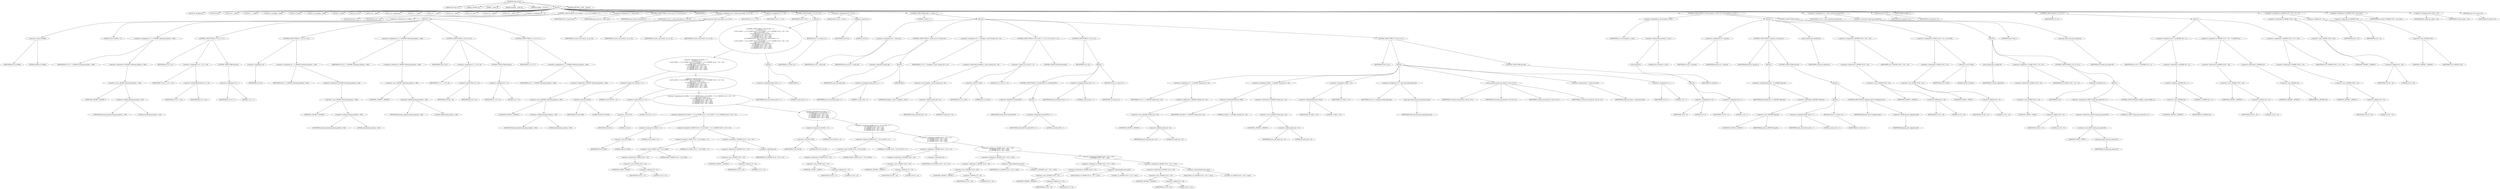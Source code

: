 digraph cache_insert {  
"1000118" [label = "(METHOD,cache_insert)" ]
"1000119" [label = "(PARAM,const char *a1)" ]
"1000120" [label = "(PARAM,_DWORD *a2)" ]
"1000121" [label = "(PARAM,__int64 a3)" ]
"1000122" [label = "(PARAM,unsigned __int64 a4)" ]
"1000123" [label = "(PARAM,unsigned __int16 a5)" ]
"1000124" [label = "(BLOCK,,)" ]
"1000125" [label = "(LOCAL,v8: unsigned int)" ]
"1000126" [label = "(LOCAL,v9: int)" ]
"1000127" [label = "(LOCAL,v10: __int64)" ]
"1000128" [label = "(LOCAL,v11: __int64)" ]
"1000129" [label = "(LOCAL,v13: unsigned __int64)" ]
"1000130" [label = "(LOCAL,v14: bool)" ]
"1000131" [label = "(LOCAL,v16: unsigned __int64)" ]
"1000132" [label = "(LOCAL,v17: bool)" ]
"1000133" [label = "(LOCAL,v19: int)" ]
"1000134" [label = "(LOCAL,v20: __int64)" ]
"1000135" [label = "(LOCAL,v21: unsigned int)" ]
"1000136" [label = "(LOCAL,v22: __int64)" ]
"1000137" [label = "(LOCAL,v23: __int64)" ]
"1000138" [label = "(LOCAL,v24: __int64)" ]
"1000139" [label = "(LOCAL,v25: char *)" ]
"1000140" [label = "(LOCAL,v26: __int64)" ]
"1000141" [label = "(LOCAL,v28: __int64 [ 2 ])" ]
"1000142" [label = "(<operator>.assignment,v8 = a5)" ]
"1000143" [label = "(IDENTIFIER,v8,v8 = a5)" ]
"1000144" [label = "(IDENTIFIER,a5,v8 = a5)" ]
"1000145" [label = "(CONTROL_STRUCTURE,if ( (a5 & 0x980) != 0 ),if ( (a5 & 0x980) != 0 ))" ]
"1000146" [label = "(<operator>.notEquals,(a5 & 0x980) != 0)" ]
"1000147" [label = "(<operator>.and,a5 & 0x980)" ]
"1000148" [label = "(IDENTIFIER,a5,a5 & 0x980)" ]
"1000149" [label = "(LITERAL,0x980,a5 & 0x980)" ]
"1000150" [label = "(LITERAL,0,(a5 & 0x980) != 0)" ]
"1000151" [label = "(BLOCK,,)" ]
"1000152" [label = "(<operator>.assignment,v13 = *(_QWORD *)(dnsmasq_daemon + 456))" ]
"1000153" [label = "(IDENTIFIER,v13,v13 = *(_QWORD *)(dnsmasq_daemon + 456))" ]
"1000154" [label = "(<operator>.indirection,*(_QWORD *)(dnsmasq_daemon + 456))" ]
"1000155" [label = "(<operator>.cast,(_QWORD *)(dnsmasq_daemon + 456))" ]
"1000156" [label = "(UNKNOWN,_QWORD *,_QWORD *)" ]
"1000157" [label = "(<operator>.addition,dnsmasq_daemon + 456)" ]
"1000158" [label = "(IDENTIFIER,dnsmasq_daemon,dnsmasq_daemon + 456)" ]
"1000159" [label = "(LITERAL,456,dnsmasq_daemon + 456)" ]
"1000160" [label = "(CONTROL_STRUCTURE,if ( v13 ),if ( v13 ))" ]
"1000161" [label = "(IDENTIFIER,v13,if ( v13 ))" ]
"1000162" [label = "(<operator>.assignment,v14 = v13 >= a4)" ]
"1000163" [label = "(IDENTIFIER,v14,v14 = v13 >= a4)" ]
"1000164" [label = "(<operator>.greaterEqualsThan,v13 >= a4)" ]
"1000165" [label = "(IDENTIFIER,v13,v13 >= a4)" ]
"1000166" [label = "(IDENTIFIER,a4,v13 >= a4)" ]
"1000167" [label = "(CONTROL_STRUCTURE,else,else)" ]
"1000168" [label = "(<operator>.assignment,v14 = 1)" ]
"1000169" [label = "(IDENTIFIER,v14,v14 = 1)" ]
"1000170" [label = "(LITERAL,1,v14 = 1)" ]
"1000171" [label = "(CONTROL_STRUCTURE,if ( !v14 ),if ( !v14 ))" ]
"1000172" [label = "(<operator>.logicalNot,!v14)" ]
"1000173" [label = "(IDENTIFIER,v14,!v14)" ]
"1000174" [label = "(<operator>.assignment,a4 = *(_QWORD *)(dnsmasq_daemon + 456))" ]
"1000175" [label = "(IDENTIFIER,a4,a4 = *(_QWORD *)(dnsmasq_daemon + 456))" ]
"1000176" [label = "(<operator>.indirection,*(_QWORD *)(dnsmasq_daemon + 456))" ]
"1000177" [label = "(<operator>.cast,(_QWORD *)(dnsmasq_daemon + 456))" ]
"1000178" [label = "(UNKNOWN,_QWORD *,_QWORD *)" ]
"1000179" [label = "(<operator>.addition,dnsmasq_daemon + 456)" ]
"1000180" [label = "(IDENTIFIER,dnsmasq_daemon,dnsmasq_daemon + 456)" ]
"1000181" [label = "(LITERAL,456,dnsmasq_daemon + 456)" ]
"1000182" [label = "(<operator>.assignment,v16 = *(_QWORD *)(dnsmasq_daemon + 448))" ]
"1000183" [label = "(IDENTIFIER,v16,v16 = *(_QWORD *)(dnsmasq_daemon + 448))" ]
"1000184" [label = "(<operator>.indirection,*(_QWORD *)(dnsmasq_daemon + 448))" ]
"1000185" [label = "(<operator>.cast,(_QWORD *)(dnsmasq_daemon + 448))" ]
"1000186" [label = "(UNKNOWN,_QWORD *,_QWORD *)" ]
"1000187" [label = "(<operator>.addition,dnsmasq_daemon + 448)" ]
"1000188" [label = "(IDENTIFIER,dnsmasq_daemon,dnsmasq_daemon + 448)" ]
"1000189" [label = "(LITERAL,448,dnsmasq_daemon + 448)" ]
"1000190" [label = "(CONTROL_STRUCTURE,if ( v16 ),if ( v16 ))" ]
"1000191" [label = "(IDENTIFIER,v16,if ( v16 ))" ]
"1000192" [label = "(<operator>.assignment,v17 = v16 > a4)" ]
"1000193" [label = "(IDENTIFIER,v17,v17 = v16 > a4)" ]
"1000194" [label = "(<operator>.greaterThan,v16 > a4)" ]
"1000195" [label = "(IDENTIFIER,v16,v16 > a4)" ]
"1000196" [label = "(IDENTIFIER,a4,v16 > a4)" ]
"1000197" [label = "(CONTROL_STRUCTURE,else,else)" ]
"1000198" [label = "(<operator>.assignment,v17 = 0)" ]
"1000199" [label = "(IDENTIFIER,v17,v17 = 0)" ]
"1000200" [label = "(LITERAL,0,v17 = 0)" ]
"1000201" [label = "(CONTROL_STRUCTURE,if ( v17 ),if ( v17 ))" ]
"1000202" [label = "(IDENTIFIER,v17,if ( v17 ))" ]
"1000203" [label = "(<operator>.assignment,a4 = *(_QWORD *)(dnsmasq_daemon + 448))" ]
"1000204" [label = "(IDENTIFIER,a4,a4 = *(_QWORD *)(dnsmasq_daemon + 448))" ]
"1000205" [label = "(<operator>.indirection,*(_QWORD *)(dnsmasq_daemon + 448))" ]
"1000206" [label = "(<operator>.cast,(_QWORD *)(dnsmasq_daemon + 448))" ]
"1000207" [label = "(UNKNOWN,_QWORD *,_QWORD *)" ]
"1000208" [label = "(<operator>.addition,dnsmasq_daemon + 448)" ]
"1000209" [label = "(IDENTIFIER,dnsmasq_daemon,dnsmasq_daemon + 448)" ]
"1000210" [label = "(LITERAL,448,dnsmasq_daemon + 448)" ]
"1000211" [label = "(<operator>.assignment,v9 = insert_error)" ]
"1000212" [label = "(IDENTIFIER,v9,v9 = insert_error)" ]
"1000213" [label = "(IDENTIFIER,insert_error,v9 = insert_error)" ]
"1000214" [label = "(CONTROL_STRUCTURE,if ( insert_error ),if ( insert_error ))" ]
"1000215" [label = "(IDENTIFIER,insert_error,if ( insert_error ))" ]
"1000216" [label = "(IDENTIFIER,L,)" ]
"1000217" [label = "(<operator>.assignment,v10 = cache_scan_free(a1, a2, a3, v8))" ]
"1000218" [label = "(IDENTIFIER,v10,v10 = cache_scan_free(a1, a2, a3, v8))" ]
"1000219" [label = "(cache_scan_free,cache_scan_free(a1, a2, a3, v8))" ]
"1000220" [label = "(IDENTIFIER,a1,cache_scan_free(a1, a2, a3, v8))" ]
"1000221" [label = "(IDENTIFIER,a2,cache_scan_free(a1, a2, a3, v8))" ]
"1000222" [label = "(IDENTIFIER,a3,cache_scan_free(a1, a2, a3, v8))" ]
"1000223" [label = "(IDENTIFIER,v8,cache_scan_free(a1, a2, a3, v8))" ]
"1000224" [label = "(<operator>.assignment,v11 = v10)" ]
"1000225" [label = "(IDENTIFIER,v11,v11 = v10)" ]
"1000226" [label = "(IDENTIFIER,v10,v11 = v10)" ]
"1000227" [label = "(CONTROL_STRUCTURE,if ( v10 ),if ( v10 ))" ]
"1000228" [label = "(IDENTIFIER,v10,if ( v10 ))" ]
"1000229" [label = "(BLOCK,,)" ]
"1000230" [label = "(CONTROL_STRUCTURE,if ( (v8 & 0x180) == 0\n      || (v8 & 8) == 0\n      || ((v8 & 0x80) == 0 || (*(_WORD *)(v10 + 52) & 0x80) == 0 || *(_DWORD *)(v10 + 24) != *a2)\n      && ((v8 & 0x100) == 0\n       || (*(_WORD *)(v10 + 52) & 0x100) == 0\n       || *(_DWORD *)(v10 + 24) != *a2\n       || *(_DWORD *)(v10 + 28) != a2[1]\n       || *(_DWORD *)(v10 + 32) != a2[2]\n       || *(_DWORD *)(v10 + 36) != a2[3]) ),if ( (v8 & 0x180) == 0\n      || (v8 & 8) == 0\n      || ((v8 & 0x80) == 0 || (*(_WORD *)(v10 + 52) & 0x80) == 0 || *(_DWORD *)(v10 + 24) != *a2)\n      && ((v8 & 0x100) == 0\n       || (*(_WORD *)(v10 + 52) & 0x100) == 0\n       || *(_DWORD *)(v10 + 24) != *a2\n       || *(_DWORD *)(v10 + 28) != a2[1]\n       || *(_DWORD *)(v10 + 32) != a2[2]\n       || *(_DWORD *)(v10 + 36) != a2[3]) ))" ]
"1000231" [label = "(<operator>.logicalOr,(v8 & 0x180) == 0\n      || (v8 & 8) == 0\n      || ((v8 & 0x80) == 0 || (*(_WORD *)(v10 + 52) & 0x80) == 0 || *(_DWORD *)(v10 + 24) != *a2)\n      && ((v8 & 0x100) == 0\n       || (*(_WORD *)(v10 + 52) & 0x100) == 0\n       || *(_DWORD *)(v10 + 24) != *a2\n       || *(_DWORD *)(v10 + 28) != a2[1]\n       || *(_DWORD *)(v10 + 32) != a2[2]\n       || *(_DWORD *)(v10 + 36) != a2[3]))" ]
"1000232" [label = "(<operator>.equals,(v8 & 0x180) == 0)" ]
"1000233" [label = "(<operator>.and,v8 & 0x180)" ]
"1000234" [label = "(IDENTIFIER,v8,v8 & 0x180)" ]
"1000235" [label = "(LITERAL,0x180,v8 & 0x180)" ]
"1000236" [label = "(LITERAL,0,(v8 & 0x180) == 0)" ]
"1000237" [label = "(<operator>.logicalOr,(v8 & 8) == 0\n      || ((v8 & 0x80) == 0 || (*(_WORD *)(v10 + 52) & 0x80) == 0 || *(_DWORD *)(v10 + 24) != *a2)\n      && ((v8 & 0x100) == 0\n       || (*(_WORD *)(v10 + 52) & 0x100) == 0\n       || *(_DWORD *)(v10 + 24) != *a2\n       || *(_DWORD *)(v10 + 28) != a2[1]\n       || *(_DWORD *)(v10 + 32) != a2[2]\n       || *(_DWORD *)(v10 + 36) != a2[3]))" ]
"1000238" [label = "(<operator>.equals,(v8 & 8) == 0)" ]
"1000239" [label = "(<operator>.and,v8 & 8)" ]
"1000240" [label = "(IDENTIFIER,v8,v8 & 8)" ]
"1000241" [label = "(LITERAL,8,v8 & 8)" ]
"1000242" [label = "(LITERAL,0,(v8 & 8) == 0)" ]
"1000243" [label = "(<operator>.logicalAnd,((v8 & 0x80) == 0 || (*(_WORD *)(v10 + 52) & 0x80) == 0 || *(_DWORD *)(v10 + 24) != *a2)\n      && ((v8 & 0x100) == 0\n       || (*(_WORD *)(v10 + 52) & 0x100) == 0\n       || *(_DWORD *)(v10 + 24) != *a2\n       || *(_DWORD *)(v10 + 28) != a2[1]\n       || *(_DWORD *)(v10 + 32) != a2[2]\n       || *(_DWORD *)(v10 + 36) != a2[3]))" ]
"1000244" [label = "(<operator>.logicalOr,(v8 & 0x80) == 0 || (*(_WORD *)(v10 + 52) & 0x80) == 0 || *(_DWORD *)(v10 + 24) != *a2)" ]
"1000245" [label = "(<operator>.equals,(v8 & 0x80) == 0)" ]
"1000246" [label = "(<operator>.and,v8 & 0x80)" ]
"1000247" [label = "(IDENTIFIER,v8,v8 & 0x80)" ]
"1000248" [label = "(LITERAL,0x80,v8 & 0x80)" ]
"1000249" [label = "(LITERAL,0,(v8 & 0x80) == 0)" ]
"1000250" [label = "(<operator>.logicalOr,(*(_WORD *)(v10 + 52) & 0x80) == 0 || *(_DWORD *)(v10 + 24) != *a2)" ]
"1000251" [label = "(<operator>.equals,(*(_WORD *)(v10 + 52) & 0x80) == 0)" ]
"1000252" [label = "(<operator>.and,*(_WORD *)(v10 + 52) & 0x80)" ]
"1000253" [label = "(<operator>.indirection,*(_WORD *)(v10 + 52))" ]
"1000254" [label = "(<operator>.cast,(_WORD *)(v10 + 52))" ]
"1000255" [label = "(UNKNOWN,_WORD *,_WORD *)" ]
"1000256" [label = "(<operator>.addition,v10 + 52)" ]
"1000257" [label = "(IDENTIFIER,v10,v10 + 52)" ]
"1000258" [label = "(LITERAL,52,v10 + 52)" ]
"1000259" [label = "(LITERAL,0x80,*(_WORD *)(v10 + 52) & 0x80)" ]
"1000260" [label = "(LITERAL,0,(*(_WORD *)(v10 + 52) & 0x80) == 0)" ]
"1000261" [label = "(<operator>.notEquals,*(_DWORD *)(v10 + 24) != *a2)" ]
"1000262" [label = "(<operator>.indirection,*(_DWORD *)(v10 + 24))" ]
"1000263" [label = "(<operator>.cast,(_DWORD *)(v10 + 24))" ]
"1000264" [label = "(UNKNOWN,_DWORD *,_DWORD *)" ]
"1000265" [label = "(<operator>.addition,v10 + 24)" ]
"1000266" [label = "(IDENTIFIER,v10,v10 + 24)" ]
"1000267" [label = "(LITERAL,24,v10 + 24)" ]
"1000268" [label = "(<operator>.indirection,*a2)" ]
"1000269" [label = "(IDENTIFIER,a2,*(_DWORD *)(v10 + 24) != *a2)" ]
"1000270" [label = "(<operator>.logicalOr,(v8 & 0x100) == 0\n       || (*(_WORD *)(v10 + 52) & 0x100) == 0\n       || *(_DWORD *)(v10 + 24) != *a2\n       || *(_DWORD *)(v10 + 28) != a2[1]\n       || *(_DWORD *)(v10 + 32) != a2[2]\n       || *(_DWORD *)(v10 + 36) != a2[3])" ]
"1000271" [label = "(<operator>.equals,(v8 & 0x100) == 0)" ]
"1000272" [label = "(<operator>.and,v8 & 0x100)" ]
"1000273" [label = "(IDENTIFIER,v8,v8 & 0x100)" ]
"1000274" [label = "(LITERAL,0x100,v8 & 0x100)" ]
"1000275" [label = "(LITERAL,0,(v8 & 0x100) == 0)" ]
"1000276" [label = "(<operator>.logicalOr,(*(_WORD *)(v10 + 52) & 0x100) == 0\n       || *(_DWORD *)(v10 + 24) != *a2\n       || *(_DWORD *)(v10 + 28) != a2[1]\n       || *(_DWORD *)(v10 + 32) != a2[2]\n       || *(_DWORD *)(v10 + 36) != a2[3])" ]
"1000277" [label = "(<operator>.equals,(*(_WORD *)(v10 + 52) & 0x100) == 0)" ]
"1000278" [label = "(<operator>.and,*(_WORD *)(v10 + 52) & 0x100)" ]
"1000279" [label = "(<operator>.indirection,*(_WORD *)(v10 + 52))" ]
"1000280" [label = "(<operator>.cast,(_WORD *)(v10 + 52))" ]
"1000281" [label = "(UNKNOWN,_WORD *,_WORD *)" ]
"1000282" [label = "(<operator>.addition,v10 + 52)" ]
"1000283" [label = "(IDENTIFIER,v10,v10 + 52)" ]
"1000284" [label = "(LITERAL,52,v10 + 52)" ]
"1000285" [label = "(LITERAL,0x100,*(_WORD *)(v10 + 52) & 0x100)" ]
"1000286" [label = "(LITERAL,0,(*(_WORD *)(v10 + 52) & 0x100) == 0)" ]
"1000287" [label = "(<operator>.logicalOr,*(_DWORD *)(v10 + 24) != *a2\n       || *(_DWORD *)(v10 + 28) != a2[1]\n       || *(_DWORD *)(v10 + 32) != a2[2]\n       || *(_DWORD *)(v10 + 36) != a2[3])" ]
"1000288" [label = "(<operator>.notEquals,*(_DWORD *)(v10 + 24) != *a2)" ]
"1000289" [label = "(<operator>.indirection,*(_DWORD *)(v10 + 24))" ]
"1000290" [label = "(<operator>.cast,(_DWORD *)(v10 + 24))" ]
"1000291" [label = "(UNKNOWN,_DWORD *,_DWORD *)" ]
"1000292" [label = "(<operator>.addition,v10 + 24)" ]
"1000293" [label = "(IDENTIFIER,v10,v10 + 24)" ]
"1000294" [label = "(LITERAL,24,v10 + 24)" ]
"1000295" [label = "(<operator>.indirection,*a2)" ]
"1000296" [label = "(IDENTIFIER,a2,*(_DWORD *)(v10 + 24) != *a2)" ]
"1000297" [label = "(<operator>.logicalOr,*(_DWORD *)(v10 + 28) != a2[1]\n       || *(_DWORD *)(v10 + 32) != a2[2]\n       || *(_DWORD *)(v10 + 36) != a2[3])" ]
"1000298" [label = "(<operator>.notEquals,*(_DWORD *)(v10 + 28) != a2[1])" ]
"1000299" [label = "(<operator>.indirection,*(_DWORD *)(v10 + 28))" ]
"1000300" [label = "(<operator>.cast,(_DWORD *)(v10 + 28))" ]
"1000301" [label = "(UNKNOWN,_DWORD *,_DWORD *)" ]
"1000302" [label = "(<operator>.addition,v10 + 28)" ]
"1000303" [label = "(IDENTIFIER,v10,v10 + 28)" ]
"1000304" [label = "(LITERAL,28,v10 + 28)" ]
"1000305" [label = "(<operator>.indirectIndexAccess,a2[1])" ]
"1000306" [label = "(IDENTIFIER,a2,*(_DWORD *)(v10 + 28) != a2[1])" ]
"1000307" [label = "(LITERAL,1,*(_DWORD *)(v10 + 28) != a2[1])" ]
"1000308" [label = "(<operator>.logicalOr,*(_DWORD *)(v10 + 32) != a2[2]\n       || *(_DWORD *)(v10 + 36) != a2[3])" ]
"1000309" [label = "(<operator>.notEquals,*(_DWORD *)(v10 + 32) != a2[2])" ]
"1000310" [label = "(<operator>.indirection,*(_DWORD *)(v10 + 32))" ]
"1000311" [label = "(<operator>.cast,(_DWORD *)(v10 + 32))" ]
"1000312" [label = "(UNKNOWN,_DWORD *,_DWORD *)" ]
"1000313" [label = "(<operator>.addition,v10 + 32)" ]
"1000314" [label = "(IDENTIFIER,v10,v10 + 32)" ]
"1000315" [label = "(LITERAL,32,v10 + 32)" ]
"1000316" [label = "(<operator>.indirectIndexAccess,a2[2])" ]
"1000317" [label = "(IDENTIFIER,a2,*(_DWORD *)(v10 + 32) != a2[2])" ]
"1000318" [label = "(LITERAL,2,*(_DWORD *)(v10 + 32) != a2[2])" ]
"1000319" [label = "(<operator>.notEquals,*(_DWORD *)(v10 + 36) != a2[3])" ]
"1000320" [label = "(<operator>.indirection,*(_DWORD *)(v10 + 36))" ]
"1000321" [label = "(<operator>.cast,(_DWORD *)(v10 + 36))" ]
"1000322" [label = "(UNKNOWN,_DWORD *,_DWORD *)" ]
"1000323" [label = "(<operator>.addition,v10 + 36)" ]
"1000324" [label = "(IDENTIFIER,v10,v10 + 36)" ]
"1000325" [label = "(LITERAL,36,v10 + 36)" ]
"1000326" [label = "(<operator>.indirectIndexAccess,a2[3])" ]
"1000327" [label = "(IDENTIFIER,a2,*(_DWORD *)(v10 + 36) != a2[3])" ]
"1000328" [label = "(LITERAL,3,*(_DWORD *)(v10 + 36) != a2[3])" ]
"1000329" [label = "(BLOCK,,)" ]
"1000330" [label = "(<operator>.assignment,insert_error = 1)" ]
"1000331" [label = "(IDENTIFIER,insert_error,insert_error = 1)" ]
"1000332" [label = "(LITERAL,1,insert_error = 1)" ]
"1000333" [label = "(IDENTIFIER,L,)" ]
"1000334" [label = "(RETURN,return v11;,return v11;)" ]
"1000335" [label = "(IDENTIFIER,v11,return v11;)" ]
"1000336" [label = "(<operator>.assignment,v19 = v8 & 4)" ]
"1000337" [label = "(IDENTIFIER,v19,v19 = v8 & 4)" ]
"1000338" [label = "(<operator>.and,v8 & 4)" ]
"1000339" [label = "(IDENTIFIER,v8,v8 & 4)" ]
"1000340" [label = "(LITERAL,4,v8 & 4)" ]
"1000341" [label = "(CONTROL_STRUCTURE,while ( 1 ),while ( 1 ))" ]
"1000342" [label = "(LITERAL,1,while ( 1 ))" ]
"1000343" [label = "(BLOCK,,)" ]
"1000344" [label = "(<operator>.assignment,v20 = cache_tail)" ]
"1000345" [label = "(IDENTIFIER,v20,v20 = cache_tail)" ]
"1000346" [label = "(IDENTIFIER,cache_tail,v20 = cache_tail)" ]
"1000347" [label = "(CONTROL_STRUCTURE,if ( !cache_tail ),if ( !cache_tail ))" ]
"1000348" [label = "(<operator>.logicalNot,!cache_tail)" ]
"1000349" [label = "(IDENTIFIER,cache_tail,!cache_tail)" ]
"1000350" [label = "(BLOCK,,)" ]
"1000351" [label = "(<operator>.assignment,insert_error = 1)" ]
"1000352" [label = "(IDENTIFIER,insert_error,insert_error = 1)" ]
"1000353" [label = "(LITERAL,1,insert_error = 1)" ]
"1000354" [label = "(IDENTIFIER,L,)" ]
"1000355" [label = "(<operator>.assignment,v21 = *(unsigned __int16 *)(cache_tail + 52))" ]
"1000356" [label = "(IDENTIFIER,v21,v21 = *(unsigned __int16 *)(cache_tail + 52))" ]
"1000357" [label = "(<operator>.indirection,*(unsigned __int16 *)(cache_tail + 52))" ]
"1000358" [label = "(<operator>.cast,(unsigned __int16 *)(cache_tail + 52))" ]
"1000359" [label = "(UNKNOWN,unsigned __int16 *,unsigned __int16 *)" ]
"1000360" [label = "(<operator>.addition,cache_tail + 52)" ]
"1000361" [label = "(IDENTIFIER,cache_tail,cache_tail + 52)" ]
"1000362" [label = "(LITERAL,52,cache_tail + 52)" ]
"1000363" [label = "(CONTROL_STRUCTURE,if ( (v21 & 0xC) == 0 ),if ( (v21 & 0xC) == 0 ))" ]
"1000364" [label = "(<operator>.equals,(v21 & 0xC) == 0)" ]
"1000365" [label = "(<operator>.and,v21 & 0xC)" ]
"1000366" [label = "(IDENTIFIER,v21,v21 & 0xC)" ]
"1000367" [label = "(LITERAL,0xC,v21 & 0xC)" ]
"1000368" [label = "(LITERAL,0,(v21 & 0xC) == 0)" ]
"1000369" [label = "(CONTROL_STRUCTURE,break;,break;)" ]
"1000370" [label = "(CONTROL_STRUCTURE,if ( v9 ),if ( v9 ))" ]
"1000371" [label = "(IDENTIFIER,v9,if ( v9 ))" ]
"1000372" [label = "(BLOCK,,)" ]
"1000373" [label = "(CONTROL_STRUCTURE,if ( !warned_9978 ),if ( !warned_9978 ))" ]
"1000374" [label = "(<operator>.logicalNot,!warned_9978)" ]
"1000375" [label = "(IDENTIFIER,warned_9978,!warned_9978)" ]
"1000376" [label = "(BLOCK,,)" ]
"1000377" [label = "(<operator>.assignment,warned_9978 = 1)" ]
"1000378" [label = "(IDENTIFIER,warned_9978,warned_9978 = 1)" ]
"1000379" [label = "(LITERAL,1,warned_9978 = 1)" ]
"1000380" [label = "(<operator>.assignment,insert_error = 1)" ]
"1000381" [label = "(IDENTIFIER,insert_error,insert_error = 1)" ]
"1000382" [label = "(LITERAL,1,insert_error = 1)" ]
"1000383" [label = "(RETURN,return v11;,return v11;)" ]
"1000384" [label = "(IDENTIFIER,v11,return v11;)" ]
"1000385" [label = "(CONTROL_STRUCTURE,if ( v19 ),if ( v19 ))" ]
"1000386" [label = "(IDENTIFIER,v19,if ( v19 ))" ]
"1000387" [label = "(BLOCK,,)" ]
"1000388" [label = "(<operator>.assignment,v22 = *(_QWORD *)(cache_tail + 32))" ]
"1000389" [label = "(IDENTIFIER,v22,v22 = *(_QWORD *)(cache_tail + 32))" ]
"1000390" [label = "(<operator>.indirection,*(_QWORD *)(cache_tail + 32))" ]
"1000391" [label = "(<operator>.cast,(_QWORD *)(cache_tail + 32))" ]
"1000392" [label = "(UNKNOWN,_QWORD *,_QWORD *)" ]
"1000393" [label = "(<operator>.addition,cache_tail + 32)" ]
"1000394" [label = "(IDENTIFIER,cache_tail,cache_tail + 32)" ]
"1000395" [label = "(LITERAL,32,cache_tail + 32)" ]
"1000396" [label = "(<operator>.assignment,v28[0] = *(_QWORD *)(cache_tail + 24))" ]
"1000397" [label = "(<operator>.indirectIndexAccess,v28[0])" ]
"1000398" [label = "(IDENTIFIER,v28,v28[0] = *(_QWORD *)(cache_tail + 24))" ]
"1000399" [label = "(LITERAL,0,v28[0] = *(_QWORD *)(cache_tail + 24))" ]
"1000400" [label = "(<operator>.indirection,*(_QWORD *)(cache_tail + 24))" ]
"1000401" [label = "(<operator>.cast,(_QWORD *)(cache_tail + 24))" ]
"1000402" [label = "(UNKNOWN,_QWORD *,_QWORD *)" ]
"1000403" [label = "(<operator>.addition,cache_tail + 24)" ]
"1000404" [label = "(IDENTIFIER,cache_tail,cache_tail + 24)" ]
"1000405" [label = "(LITERAL,24,cache_tail + 24)" ]
"1000406" [label = "(<operator>.assignment,v28[1] = v22)" ]
"1000407" [label = "(<operator>.indirectIndexAccess,v28[1])" ]
"1000408" [label = "(IDENTIFIER,v28,v28[1] = v22)" ]
"1000409" [label = "(LITERAL,1,v28[1] = v22)" ]
"1000410" [label = "(IDENTIFIER,v22,v28[1] = v22)" ]
"1000411" [label = "(<operator>.assignment,v23 = cache_get_name(cache_tail))" ]
"1000412" [label = "(IDENTIFIER,v23,v23 = cache_get_name(cache_tail))" ]
"1000413" [label = "(cache_get_name,cache_get_name(cache_tail))" ]
"1000414" [label = "(IDENTIFIER,cache_tail,cache_get_name(cache_tail))" ]
"1000415" [label = "(cache_scan_free,cache_scan_free(v23, v28, a3, v21))" ]
"1000416" [label = "(IDENTIFIER,v23,cache_scan_free(v23, v28, a3, v21))" ]
"1000417" [label = "(IDENTIFIER,v28,cache_scan_free(v23, v28, a3, v21))" ]
"1000418" [label = "(IDENTIFIER,a3,cache_scan_free(v23, v28, a3, v21))" ]
"1000419" [label = "(IDENTIFIER,v21,cache_scan_free(v23, v28, a3, v21))" ]
"1000420" [label = "(<operator>.preIncrement,++cache_live_freed)" ]
"1000421" [label = "(IDENTIFIER,cache_live_freed,++cache_live_freed)" ]
"1000422" [label = "(<operator>.assignment,v9 = 1)" ]
"1000423" [label = "(IDENTIFIER,v9,v9 = 1)" ]
"1000424" [label = "(LITERAL,1,v9 = 1)" ]
"1000425" [label = "(CONTROL_STRUCTURE,else,else)" ]
"1000426" [label = "(BLOCK,,)" ]
"1000427" [label = "(<operator>.assignment,v9 = 0)" ]
"1000428" [label = "(IDENTIFIER,v9,v9 = 0)" ]
"1000429" [label = "(LITERAL,0,v9 = 0)" ]
"1000430" [label = "(<operator>.assignment,v19 = 1)" ]
"1000431" [label = "(IDENTIFIER,v19,v19 = 1)" ]
"1000432" [label = "(LITERAL,1,v19 = 1)" ]
"1000433" [label = "(CONTROL_STRUCTURE,if ( a1 && strlen(a1) > 0x31 ),if ( a1 && strlen(a1) > 0x31 ))" ]
"1000434" [label = "(<operator>.logicalAnd,a1 && strlen(a1) > 0x31)" ]
"1000435" [label = "(IDENTIFIER,a1,a1 && strlen(a1) > 0x31)" ]
"1000436" [label = "(<operator>.greaterThan,strlen(a1) > 0x31)" ]
"1000437" [label = "(strlen,strlen(a1))" ]
"1000438" [label = "(IDENTIFIER,a1,strlen(a1))" ]
"1000439" [label = "(LITERAL,0x31,strlen(a1) > 0x31)" ]
"1000440" [label = "(BLOCK,,)" ]
"1000441" [label = "(<operator>.assignment,v24 = big_free)" ]
"1000442" [label = "(IDENTIFIER,v24,v24 = big_free)" ]
"1000443" [label = "(IDENTIFIER,big_free,v24 = big_free)" ]
"1000444" [label = "(CONTROL_STRUCTURE,if ( big_free ),if ( big_free ))" ]
"1000445" [label = "(IDENTIFIER,big_free,if ( big_free ))" ]
"1000446" [label = "(BLOCK,,)" ]
"1000447" [label = "(<operator>.assignment,big_free = *(_QWORD *)big_free)" ]
"1000448" [label = "(IDENTIFIER,big_free,big_free = *(_QWORD *)big_free)" ]
"1000449" [label = "(<operator>.indirection,*(_QWORD *)big_free)" ]
"1000450" [label = "(<operator>.cast,(_QWORD *)big_free)" ]
"1000451" [label = "(UNKNOWN,_QWORD *,_QWORD *)" ]
"1000452" [label = "(IDENTIFIER,big_free,(_QWORD *)big_free)" ]
"1000453" [label = "(CONTROL_STRUCTURE,else,else)" ]
"1000454" [label = "(BLOCK,,)" ]
"1000455" [label = "(BLOCK,,)" ]
"1000456" [label = "(<operator>.assignment,insert_error = 1)" ]
"1000457" [label = "(IDENTIFIER,insert_error,insert_error = 1)" ]
"1000458" [label = "(LITERAL,1,insert_error = 1)" ]
"1000459" [label = "(RETURN,return v11;,return v11;)" ]
"1000460" [label = "(IDENTIFIER,v11,return v11;)" ]
"1000461" [label = "(CONTROL_STRUCTURE,if ( bignames_left ),if ( bignames_left ))" ]
"1000462" [label = "(IDENTIFIER,bignames_left,if ( bignames_left ))" ]
"1000463" [label = "(<operator>.preDecrement,--bignames_left)" ]
"1000464" [label = "(IDENTIFIER,bignames_left,--bignames_left)" ]
"1000465" [label = "(cache_unlink,cache_unlink(v20))" ]
"1000466" [label = "(IDENTIFIER,v20,cache_unlink(v20))" ]
"1000467" [label = "(<operator>.assignment,*(_QWORD *)(v20 + 56) = v24)" ]
"1000468" [label = "(<operator>.indirection,*(_QWORD *)(v20 + 56))" ]
"1000469" [label = "(<operator>.cast,(_QWORD *)(v20 + 56))" ]
"1000470" [label = "(UNKNOWN,_QWORD *,_QWORD *)" ]
"1000471" [label = "(<operator>.addition,v20 + 56)" ]
"1000472" [label = "(IDENTIFIER,v20,v20 + 56)" ]
"1000473" [label = "(LITERAL,56,v20 + 56)" ]
"1000474" [label = "(IDENTIFIER,v24,*(_QWORD *)(v20 + 56) = v24)" ]
"1000475" [label = "(<operator>.assignment,*(_WORD *)(v20 + 52) = v8 | 0x200)" ]
"1000476" [label = "(<operator>.indirection,*(_WORD *)(v20 + 52))" ]
"1000477" [label = "(<operator>.cast,(_WORD *)(v20 + 52))" ]
"1000478" [label = "(UNKNOWN,_WORD *,_WORD *)" ]
"1000479" [label = "(<operator>.addition,v20 + 52)" ]
"1000480" [label = "(IDENTIFIER,v20,v20 + 52)" ]
"1000481" [label = "(LITERAL,52,v20 + 52)" ]
"1000482" [label = "(<operator>.or,v8 | 0x200)" ]
"1000483" [label = "(IDENTIFIER,v8,v8 | 0x200)" ]
"1000484" [label = "(LITERAL,0x200,v8 | 0x200)" ]
"1000485" [label = "(CONTROL_STRUCTURE,else,else)" ]
"1000486" [label = "(BLOCK,,)" ]
"1000487" [label = "(cache_unlink,cache_unlink(v20))" ]
"1000488" [label = "(IDENTIFIER,v20,cache_unlink(v20))" ]
"1000489" [label = "(<operator>.assignment,*(_WORD *)(v20 + 52) = v8)" ]
"1000490" [label = "(<operator>.indirection,*(_WORD *)(v20 + 52))" ]
"1000491" [label = "(<operator>.cast,(_WORD *)(v20 + 52))" ]
"1000492" [label = "(UNKNOWN,_WORD *,_WORD *)" ]
"1000493" [label = "(<operator>.addition,v20 + 52)" ]
"1000494" [label = "(IDENTIFIER,v20,v20 + 52)" ]
"1000495" [label = "(LITERAL,52,v20 + 52)" ]
"1000496" [label = "(IDENTIFIER,v8,*(_WORD *)(v20 + 52) = v8)" ]
"1000497" [label = "(CONTROL_STRUCTURE,if ( !a1 ),if ( !a1 ))" ]
"1000498" [label = "(<operator>.logicalNot,!a1)" ]
"1000499" [label = "(IDENTIFIER,a1,!a1)" ]
"1000500" [label = "(BLOCK,,)" ]
"1000501" [label = "(<operator>.assignment,*(_BYTE *)cache_get_name(v20) = 0)" ]
"1000502" [label = "(<operator>.indirection,*(_BYTE *)cache_get_name(v20))" ]
"1000503" [label = "(<operator>.cast,(_BYTE *)cache_get_name(v20))" ]
"1000504" [label = "(UNKNOWN,_BYTE *,_BYTE *)" ]
"1000505" [label = "(cache_get_name,cache_get_name(v20))" ]
"1000506" [label = "(IDENTIFIER,v20,cache_get_name(v20))" ]
"1000507" [label = "(LITERAL,0,*(_BYTE *)cache_get_name(v20) = 0)" ]
"1000508" [label = "(CONTROL_STRUCTURE,goto LABEL_51;,goto LABEL_51;)" ]
"1000509" [label = "(<operator>.assignment,v25 = (char *)cache_get_name(v20))" ]
"1000510" [label = "(IDENTIFIER,v25,v25 = (char *)cache_get_name(v20))" ]
"1000511" [label = "(<operator>.cast,(char *)cache_get_name(v20))" ]
"1000512" [label = "(UNKNOWN,char *,char *)" ]
"1000513" [label = "(cache_get_name,cache_get_name(v20))" ]
"1000514" [label = "(IDENTIFIER,v20,cache_get_name(v20))" ]
"1000515" [label = "(strcpy,strcpy(v25, a1))" ]
"1000516" [label = "(IDENTIFIER,v25,strcpy(v25, a1))" ]
"1000517" [label = "(IDENTIFIER,a1,strcpy(v25, a1))" ]
"1000518" [label = "(JUMP_TARGET,LABEL_51)" ]
"1000519" [label = "(CONTROL_STRUCTURE,if ( a2 ),if ( a2 ))" ]
"1000520" [label = "(IDENTIFIER,a2,if ( a2 ))" ]
"1000521" [label = "(BLOCK,,)" ]
"1000522" [label = "(<operator>.assignment,v26 = *((_QWORD *)a2 + 1))" ]
"1000523" [label = "(IDENTIFIER,v26,v26 = *((_QWORD *)a2 + 1))" ]
"1000524" [label = "(<operator>.indirection,*((_QWORD *)a2 + 1))" ]
"1000525" [label = "(<operator>.addition,(_QWORD *)a2 + 1)" ]
"1000526" [label = "(<operator>.cast,(_QWORD *)a2)" ]
"1000527" [label = "(UNKNOWN,_QWORD *,_QWORD *)" ]
"1000528" [label = "(IDENTIFIER,a2,(_QWORD *)a2)" ]
"1000529" [label = "(LITERAL,1,(_QWORD *)a2 + 1)" ]
"1000530" [label = "(<operator>.assignment,*(_QWORD *)(v20 + 24) = *(_QWORD *)a2)" ]
"1000531" [label = "(<operator>.indirection,*(_QWORD *)(v20 + 24))" ]
"1000532" [label = "(<operator>.cast,(_QWORD *)(v20 + 24))" ]
"1000533" [label = "(UNKNOWN,_QWORD *,_QWORD *)" ]
"1000534" [label = "(<operator>.addition,v20 + 24)" ]
"1000535" [label = "(IDENTIFIER,v20,v20 + 24)" ]
"1000536" [label = "(LITERAL,24,v20 + 24)" ]
"1000537" [label = "(<operator>.indirection,*(_QWORD *)a2)" ]
"1000538" [label = "(<operator>.cast,(_QWORD *)a2)" ]
"1000539" [label = "(UNKNOWN,_QWORD *,_QWORD *)" ]
"1000540" [label = "(IDENTIFIER,a2,(_QWORD *)a2)" ]
"1000541" [label = "(<operator>.assignment,*(_QWORD *)(v20 + 32) = v26)" ]
"1000542" [label = "(<operator>.indirection,*(_QWORD *)(v20 + 32))" ]
"1000543" [label = "(<operator>.cast,(_QWORD *)(v20 + 32))" ]
"1000544" [label = "(UNKNOWN,_QWORD *,_QWORD *)" ]
"1000545" [label = "(<operator>.addition,v20 + 32)" ]
"1000546" [label = "(IDENTIFIER,v20,v20 + 32)" ]
"1000547" [label = "(LITERAL,32,v20 + 32)" ]
"1000548" [label = "(IDENTIFIER,v26,*(_QWORD *)(v20 + 32) = v26)" ]
"1000549" [label = "(<operator>.assignment,*(_QWORD *)(v20 + 40) = a4 + a3)" ]
"1000550" [label = "(<operator>.indirection,*(_QWORD *)(v20 + 40))" ]
"1000551" [label = "(<operator>.cast,(_QWORD *)(v20 + 40))" ]
"1000552" [label = "(UNKNOWN,_QWORD *,_QWORD *)" ]
"1000553" [label = "(<operator>.addition,v20 + 40)" ]
"1000554" [label = "(IDENTIFIER,v20,v20 + 40)" ]
"1000555" [label = "(LITERAL,40,v20 + 40)" ]
"1000556" [label = "(<operator>.addition,a4 + a3)" ]
"1000557" [label = "(IDENTIFIER,a4,a4 + a3)" ]
"1000558" [label = "(IDENTIFIER,a3,a4 + a3)" ]
"1000559" [label = "(<operator>.assignment,*(_QWORD *)v20 = new_chain)" ]
"1000560" [label = "(<operator>.indirection,*(_QWORD *)v20)" ]
"1000561" [label = "(<operator>.cast,(_QWORD *)v20)" ]
"1000562" [label = "(UNKNOWN,_QWORD *,_QWORD *)" ]
"1000563" [label = "(IDENTIFIER,v20,(_QWORD *)v20)" ]
"1000564" [label = "(IDENTIFIER,new_chain,*(_QWORD *)v20 = new_chain)" ]
"1000565" [label = "(<operator>.assignment,new_chain = v20)" ]
"1000566" [label = "(IDENTIFIER,new_chain,new_chain = v20)" ]
"1000567" [label = "(IDENTIFIER,v20,new_chain = v20)" ]
"1000568" [label = "(RETURN,return v20;,return v20;)" ]
"1000569" [label = "(IDENTIFIER,v20,return v20;)" ]
"1000570" [label = "(METHOD_RETURN,__int64 __fastcall)" ]
  "1000118" -> "1000119" 
  "1000118" -> "1000120" 
  "1000118" -> "1000121" 
  "1000118" -> "1000122" 
  "1000118" -> "1000123" 
  "1000118" -> "1000124" 
  "1000118" -> "1000570" 
  "1000124" -> "1000125" 
  "1000124" -> "1000126" 
  "1000124" -> "1000127" 
  "1000124" -> "1000128" 
  "1000124" -> "1000129" 
  "1000124" -> "1000130" 
  "1000124" -> "1000131" 
  "1000124" -> "1000132" 
  "1000124" -> "1000133" 
  "1000124" -> "1000134" 
  "1000124" -> "1000135" 
  "1000124" -> "1000136" 
  "1000124" -> "1000137" 
  "1000124" -> "1000138" 
  "1000124" -> "1000139" 
  "1000124" -> "1000140" 
  "1000124" -> "1000141" 
  "1000124" -> "1000142" 
  "1000124" -> "1000145" 
  "1000124" -> "1000211" 
  "1000124" -> "1000214" 
  "1000124" -> "1000216" 
  "1000124" -> "1000217" 
  "1000124" -> "1000224" 
  "1000124" -> "1000227" 
  "1000124" -> "1000336" 
  "1000124" -> "1000341" 
  "1000124" -> "1000433" 
  "1000124" -> "1000509" 
  "1000124" -> "1000515" 
  "1000124" -> "1000518" 
  "1000124" -> "1000519" 
  "1000124" -> "1000549" 
  "1000124" -> "1000559" 
  "1000124" -> "1000565" 
  "1000124" -> "1000568" 
  "1000142" -> "1000143" 
  "1000142" -> "1000144" 
  "1000145" -> "1000146" 
  "1000145" -> "1000151" 
  "1000146" -> "1000147" 
  "1000146" -> "1000150" 
  "1000147" -> "1000148" 
  "1000147" -> "1000149" 
  "1000151" -> "1000152" 
  "1000151" -> "1000160" 
  "1000151" -> "1000171" 
  "1000151" -> "1000182" 
  "1000151" -> "1000190" 
  "1000151" -> "1000201" 
  "1000152" -> "1000153" 
  "1000152" -> "1000154" 
  "1000154" -> "1000155" 
  "1000155" -> "1000156" 
  "1000155" -> "1000157" 
  "1000157" -> "1000158" 
  "1000157" -> "1000159" 
  "1000160" -> "1000161" 
  "1000160" -> "1000162" 
  "1000160" -> "1000167" 
  "1000162" -> "1000163" 
  "1000162" -> "1000164" 
  "1000164" -> "1000165" 
  "1000164" -> "1000166" 
  "1000167" -> "1000168" 
  "1000168" -> "1000169" 
  "1000168" -> "1000170" 
  "1000171" -> "1000172" 
  "1000171" -> "1000174" 
  "1000172" -> "1000173" 
  "1000174" -> "1000175" 
  "1000174" -> "1000176" 
  "1000176" -> "1000177" 
  "1000177" -> "1000178" 
  "1000177" -> "1000179" 
  "1000179" -> "1000180" 
  "1000179" -> "1000181" 
  "1000182" -> "1000183" 
  "1000182" -> "1000184" 
  "1000184" -> "1000185" 
  "1000185" -> "1000186" 
  "1000185" -> "1000187" 
  "1000187" -> "1000188" 
  "1000187" -> "1000189" 
  "1000190" -> "1000191" 
  "1000190" -> "1000192" 
  "1000190" -> "1000197" 
  "1000192" -> "1000193" 
  "1000192" -> "1000194" 
  "1000194" -> "1000195" 
  "1000194" -> "1000196" 
  "1000197" -> "1000198" 
  "1000198" -> "1000199" 
  "1000198" -> "1000200" 
  "1000201" -> "1000202" 
  "1000201" -> "1000203" 
  "1000203" -> "1000204" 
  "1000203" -> "1000205" 
  "1000205" -> "1000206" 
  "1000206" -> "1000207" 
  "1000206" -> "1000208" 
  "1000208" -> "1000209" 
  "1000208" -> "1000210" 
  "1000211" -> "1000212" 
  "1000211" -> "1000213" 
  "1000214" -> "1000215" 
  "1000217" -> "1000218" 
  "1000217" -> "1000219" 
  "1000219" -> "1000220" 
  "1000219" -> "1000221" 
  "1000219" -> "1000222" 
  "1000219" -> "1000223" 
  "1000224" -> "1000225" 
  "1000224" -> "1000226" 
  "1000227" -> "1000228" 
  "1000227" -> "1000229" 
  "1000229" -> "1000230" 
  "1000229" -> "1000334" 
  "1000230" -> "1000231" 
  "1000230" -> "1000329" 
  "1000231" -> "1000232" 
  "1000231" -> "1000237" 
  "1000232" -> "1000233" 
  "1000232" -> "1000236" 
  "1000233" -> "1000234" 
  "1000233" -> "1000235" 
  "1000237" -> "1000238" 
  "1000237" -> "1000243" 
  "1000238" -> "1000239" 
  "1000238" -> "1000242" 
  "1000239" -> "1000240" 
  "1000239" -> "1000241" 
  "1000243" -> "1000244" 
  "1000243" -> "1000270" 
  "1000244" -> "1000245" 
  "1000244" -> "1000250" 
  "1000245" -> "1000246" 
  "1000245" -> "1000249" 
  "1000246" -> "1000247" 
  "1000246" -> "1000248" 
  "1000250" -> "1000251" 
  "1000250" -> "1000261" 
  "1000251" -> "1000252" 
  "1000251" -> "1000260" 
  "1000252" -> "1000253" 
  "1000252" -> "1000259" 
  "1000253" -> "1000254" 
  "1000254" -> "1000255" 
  "1000254" -> "1000256" 
  "1000256" -> "1000257" 
  "1000256" -> "1000258" 
  "1000261" -> "1000262" 
  "1000261" -> "1000268" 
  "1000262" -> "1000263" 
  "1000263" -> "1000264" 
  "1000263" -> "1000265" 
  "1000265" -> "1000266" 
  "1000265" -> "1000267" 
  "1000268" -> "1000269" 
  "1000270" -> "1000271" 
  "1000270" -> "1000276" 
  "1000271" -> "1000272" 
  "1000271" -> "1000275" 
  "1000272" -> "1000273" 
  "1000272" -> "1000274" 
  "1000276" -> "1000277" 
  "1000276" -> "1000287" 
  "1000277" -> "1000278" 
  "1000277" -> "1000286" 
  "1000278" -> "1000279" 
  "1000278" -> "1000285" 
  "1000279" -> "1000280" 
  "1000280" -> "1000281" 
  "1000280" -> "1000282" 
  "1000282" -> "1000283" 
  "1000282" -> "1000284" 
  "1000287" -> "1000288" 
  "1000287" -> "1000297" 
  "1000288" -> "1000289" 
  "1000288" -> "1000295" 
  "1000289" -> "1000290" 
  "1000290" -> "1000291" 
  "1000290" -> "1000292" 
  "1000292" -> "1000293" 
  "1000292" -> "1000294" 
  "1000295" -> "1000296" 
  "1000297" -> "1000298" 
  "1000297" -> "1000308" 
  "1000298" -> "1000299" 
  "1000298" -> "1000305" 
  "1000299" -> "1000300" 
  "1000300" -> "1000301" 
  "1000300" -> "1000302" 
  "1000302" -> "1000303" 
  "1000302" -> "1000304" 
  "1000305" -> "1000306" 
  "1000305" -> "1000307" 
  "1000308" -> "1000309" 
  "1000308" -> "1000319" 
  "1000309" -> "1000310" 
  "1000309" -> "1000316" 
  "1000310" -> "1000311" 
  "1000311" -> "1000312" 
  "1000311" -> "1000313" 
  "1000313" -> "1000314" 
  "1000313" -> "1000315" 
  "1000316" -> "1000317" 
  "1000316" -> "1000318" 
  "1000319" -> "1000320" 
  "1000319" -> "1000326" 
  "1000320" -> "1000321" 
  "1000321" -> "1000322" 
  "1000321" -> "1000323" 
  "1000323" -> "1000324" 
  "1000323" -> "1000325" 
  "1000326" -> "1000327" 
  "1000326" -> "1000328" 
  "1000329" -> "1000330" 
  "1000329" -> "1000333" 
  "1000330" -> "1000331" 
  "1000330" -> "1000332" 
  "1000334" -> "1000335" 
  "1000336" -> "1000337" 
  "1000336" -> "1000338" 
  "1000338" -> "1000339" 
  "1000338" -> "1000340" 
  "1000341" -> "1000342" 
  "1000341" -> "1000343" 
  "1000343" -> "1000344" 
  "1000343" -> "1000347" 
  "1000343" -> "1000355" 
  "1000343" -> "1000363" 
  "1000343" -> "1000370" 
  "1000343" -> "1000385" 
  "1000344" -> "1000345" 
  "1000344" -> "1000346" 
  "1000347" -> "1000348" 
  "1000347" -> "1000350" 
  "1000348" -> "1000349" 
  "1000350" -> "1000351" 
  "1000350" -> "1000354" 
  "1000351" -> "1000352" 
  "1000351" -> "1000353" 
  "1000355" -> "1000356" 
  "1000355" -> "1000357" 
  "1000357" -> "1000358" 
  "1000358" -> "1000359" 
  "1000358" -> "1000360" 
  "1000360" -> "1000361" 
  "1000360" -> "1000362" 
  "1000363" -> "1000364" 
  "1000363" -> "1000369" 
  "1000364" -> "1000365" 
  "1000364" -> "1000368" 
  "1000365" -> "1000366" 
  "1000365" -> "1000367" 
  "1000370" -> "1000371" 
  "1000370" -> "1000372" 
  "1000372" -> "1000373" 
  "1000372" -> "1000380" 
  "1000372" -> "1000383" 
  "1000373" -> "1000374" 
  "1000373" -> "1000376" 
  "1000374" -> "1000375" 
  "1000376" -> "1000377" 
  "1000377" -> "1000378" 
  "1000377" -> "1000379" 
  "1000380" -> "1000381" 
  "1000380" -> "1000382" 
  "1000383" -> "1000384" 
  "1000385" -> "1000386" 
  "1000385" -> "1000387" 
  "1000385" -> "1000425" 
  "1000387" -> "1000388" 
  "1000387" -> "1000396" 
  "1000387" -> "1000406" 
  "1000387" -> "1000411" 
  "1000387" -> "1000415" 
  "1000387" -> "1000420" 
  "1000387" -> "1000422" 
  "1000388" -> "1000389" 
  "1000388" -> "1000390" 
  "1000390" -> "1000391" 
  "1000391" -> "1000392" 
  "1000391" -> "1000393" 
  "1000393" -> "1000394" 
  "1000393" -> "1000395" 
  "1000396" -> "1000397" 
  "1000396" -> "1000400" 
  "1000397" -> "1000398" 
  "1000397" -> "1000399" 
  "1000400" -> "1000401" 
  "1000401" -> "1000402" 
  "1000401" -> "1000403" 
  "1000403" -> "1000404" 
  "1000403" -> "1000405" 
  "1000406" -> "1000407" 
  "1000406" -> "1000410" 
  "1000407" -> "1000408" 
  "1000407" -> "1000409" 
  "1000411" -> "1000412" 
  "1000411" -> "1000413" 
  "1000413" -> "1000414" 
  "1000415" -> "1000416" 
  "1000415" -> "1000417" 
  "1000415" -> "1000418" 
  "1000415" -> "1000419" 
  "1000420" -> "1000421" 
  "1000422" -> "1000423" 
  "1000422" -> "1000424" 
  "1000425" -> "1000426" 
  "1000426" -> "1000427" 
  "1000426" -> "1000430" 
  "1000427" -> "1000428" 
  "1000427" -> "1000429" 
  "1000430" -> "1000431" 
  "1000430" -> "1000432" 
  "1000433" -> "1000434" 
  "1000433" -> "1000440" 
  "1000433" -> "1000485" 
  "1000434" -> "1000435" 
  "1000434" -> "1000436" 
  "1000436" -> "1000437" 
  "1000436" -> "1000439" 
  "1000437" -> "1000438" 
  "1000440" -> "1000441" 
  "1000440" -> "1000444" 
  "1000440" -> "1000465" 
  "1000440" -> "1000467" 
  "1000440" -> "1000475" 
  "1000441" -> "1000442" 
  "1000441" -> "1000443" 
  "1000444" -> "1000445" 
  "1000444" -> "1000446" 
  "1000444" -> "1000453" 
  "1000446" -> "1000447" 
  "1000447" -> "1000448" 
  "1000447" -> "1000449" 
  "1000449" -> "1000450" 
  "1000450" -> "1000451" 
  "1000450" -> "1000452" 
  "1000453" -> "1000454" 
  "1000454" -> "1000455" 
  "1000454" -> "1000461" 
  "1000455" -> "1000456" 
  "1000455" -> "1000459" 
  "1000456" -> "1000457" 
  "1000456" -> "1000458" 
  "1000459" -> "1000460" 
  "1000461" -> "1000462" 
  "1000461" -> "1000463" 
  "1000463" -> "1000464" 
  "1000465" -> "1000466" 
  "1000467" -> "1000468" 
  "1000467" -> "1000474" 
  "1000468" -> "1000469" 
  "1000469" -> "1000470" 
  "1000469" -> "1000471" 
  "1000471" -> "1000472" 
  "1000471" -> "1000473" 
  "1000475" -> "1000476" 
  "1000475" -> "1000482" 
  "1000476" -> "1000477" 
  "1000477" -> "1000478" 
  "1000477" -> "1000479" 
  "1000479" -> "1000480" 
  "1000479" -> "1000481" 
  "1000482" -> "1000483" 
  "1000482" -> "1000484" 
  "1000485" -> "1000486" 
  "1000486" -> "1000487" 
  "1000486" -> "1000489" 
  "1000486" -> "1000497" 
  "1000487" -> "1000488" 
  "1000489" -> "1000490" 
  "1000489" -> "1000496" 
  "1000490" -> "1000491" 
  "1000491" -> "1000492" 
  "1000491" -> "1000493" 
  "1000493" -> "1000494" 
  "1000493" -> "1000495" 
  "1000497" -> "1000498" 
  "1000497" -> "1000500" 
  "1000498" -> "1000499" 
  "1000500" -> "1000501" 
  "1000500" -> "1000508" 
  "1000501" -> "1000502" 
  "1000501" -> "1000507" 
  "1000502" -> "1000503" 
  "1000503" -> "1000504" 
  "1000503" -> "1000505" 
  "1000505" -> "1000506" 
  "1000509" -> "1000510" 
  "1000509" -> "1000511" 
  "1000511" -> "1000512" 
  "1000511" -> "1000513" 
  "1000513" -> "1000514" 
  "1000515" -> "1000516" 
  "1000515" -> "1000517" 
  "1000519" -> "1000520" 
  "1000519" -> "1000521" 
  "1000521" -> "1000522" 
  "1000521" -> "1000530" 
  "1000521" -> "1000541" 
  "1000522" -> "1000523" 
  "1000522" -> "1000524" 
  "1000524" -> "1000525" 
  "1000525" -> "1000526" 
  "1000525" -> "1000529" 
  "1000526" -> "1000527" 
  "1000526" -> "1000528" 
  "1000530" -> "1000531" 
  "1000530" -> "1000537" 
  "1000531" -> "1000532" 
  "1000532" -> "1000533" 
  "1000532" -> "1000534" 
  "1000534" -> "1000535" 
  "1000534" -> "1000536" 
  "1000537" -> "1000538" 
  "1000538" -> "1000539" 
  "1000538" -> "1000540" 
  "1000541" -> "1000542" 
  "1000541" -> "1000548" 
  "1000542" -> "1000543" 
  "1000543" -> "1000544" 
  "1000543" -> "1000545" 
  "1000545" -> "1000546" 
  "1000545" -> "1000547" 
  "1000549" -> "1000550" 
  "1000549" -> "1000556" 
  "1000550" -> "1000551" 
  "1000551" -> "1000552" 
  "1000551" -> "1000553" 
  "1000553" -> "1000554" 
  "1000553" -> "1000555" 
  "1000556" -> "1000557" 
  "1000556" -> "1000558" 
  "1000559" -> "1000560" 
  "1000559" -> "1000564" 
  "1000560" -> "1000561" 
  "1000561" -> "1000562" 
  "1000561" -> "1000563" 
  "1000565" -> "1000566" 
  "1000565" -> "1000567" 
  "1000568" -> "1000569" 
}
